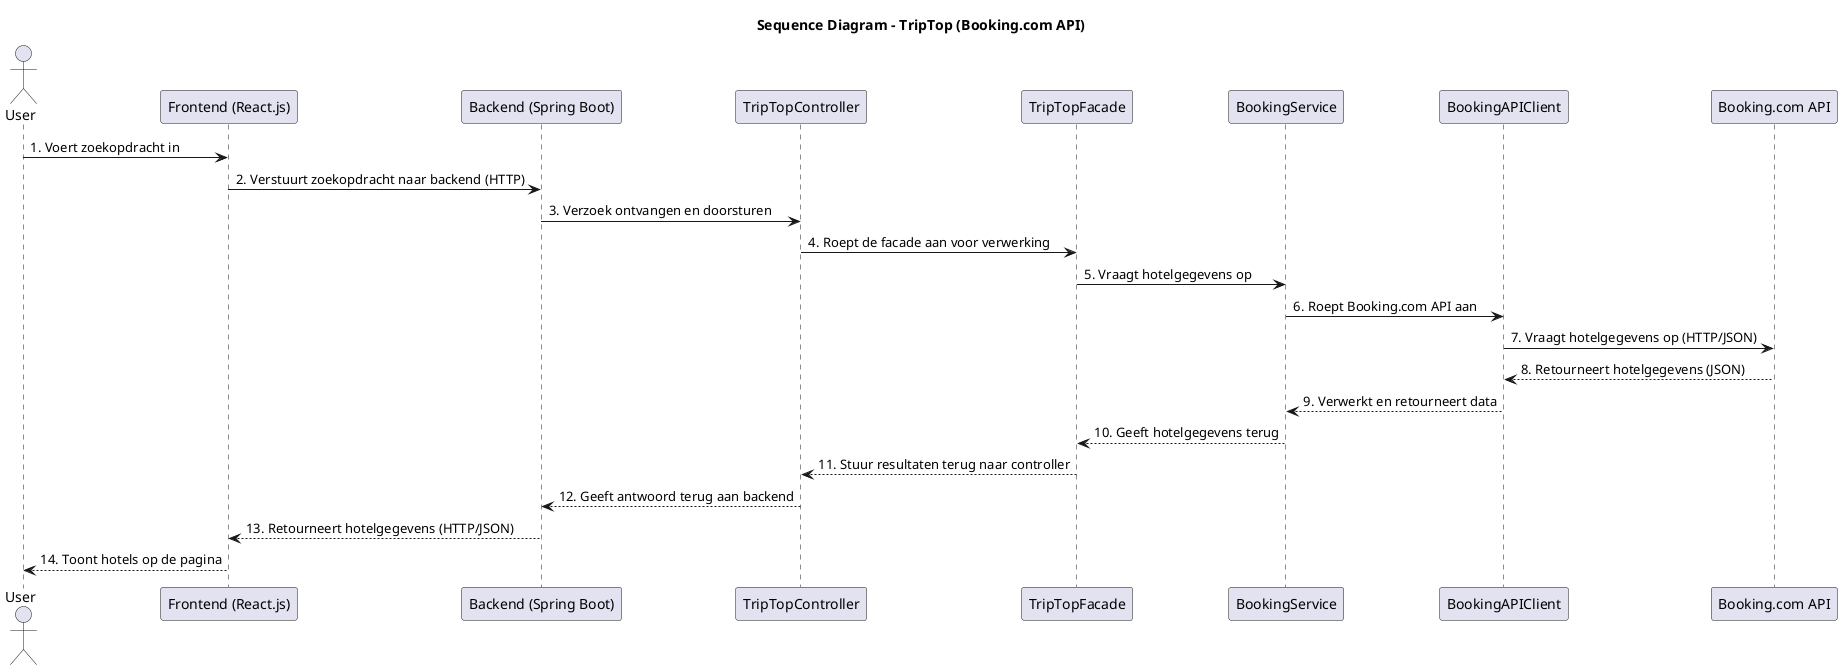 @startuml

title Sequence Diagram - TripTop (Booking.com API)

actor User
participant "Frontend (React.js)" as Frontend
participant "Backend (Spring Boot)" as Backend
participant "TripTopController" as Controller
participant "TripTopFacade" as Facade
participant "BookingService" as BookingService
participant "BookingAPIClient" as BookingAPIClient
participant "Booking.com API" as BookingAPI

User -> Frontend: 1. Voert zoekopdracht in
Frontend -> Backend: 2. Verstuurt zoekopdracht naar backend (HTTP)
Backend -> Controller: 3. Verzoek ontvangen en doorsturen
Controller -> Facade: 4. Roept de facade aan voor verwerking
Facade -> BookingService: 5. Vraagt hotelgegevens op
BookingService -> BookingAPIClient: 6. Roept Booking.com API aan
BookingAPIClient -> BookingAPI: 7. Vraagt hotelgegevens op (HTTP/JSON)
BookingAPI --> BookingAPIClient: 8. Retourneert hotelgegevens (JSON)
BookingAPIClient --> BookingService: 9. Verwerkt en retourneert data
BookingService --> Facade: 10. Geeft hotelgegevens terug
Facade --> Controller: 11. Stuur resultaten terug naar controller
Controller --> Backend: 12. Geeft antwoord terug aan backend
Backend --> Frontend: 13. Retourneert hotelgegevens (HTTP/JSON)
Frontend --> User: 14. Toont hotels op de pagina

@enduml